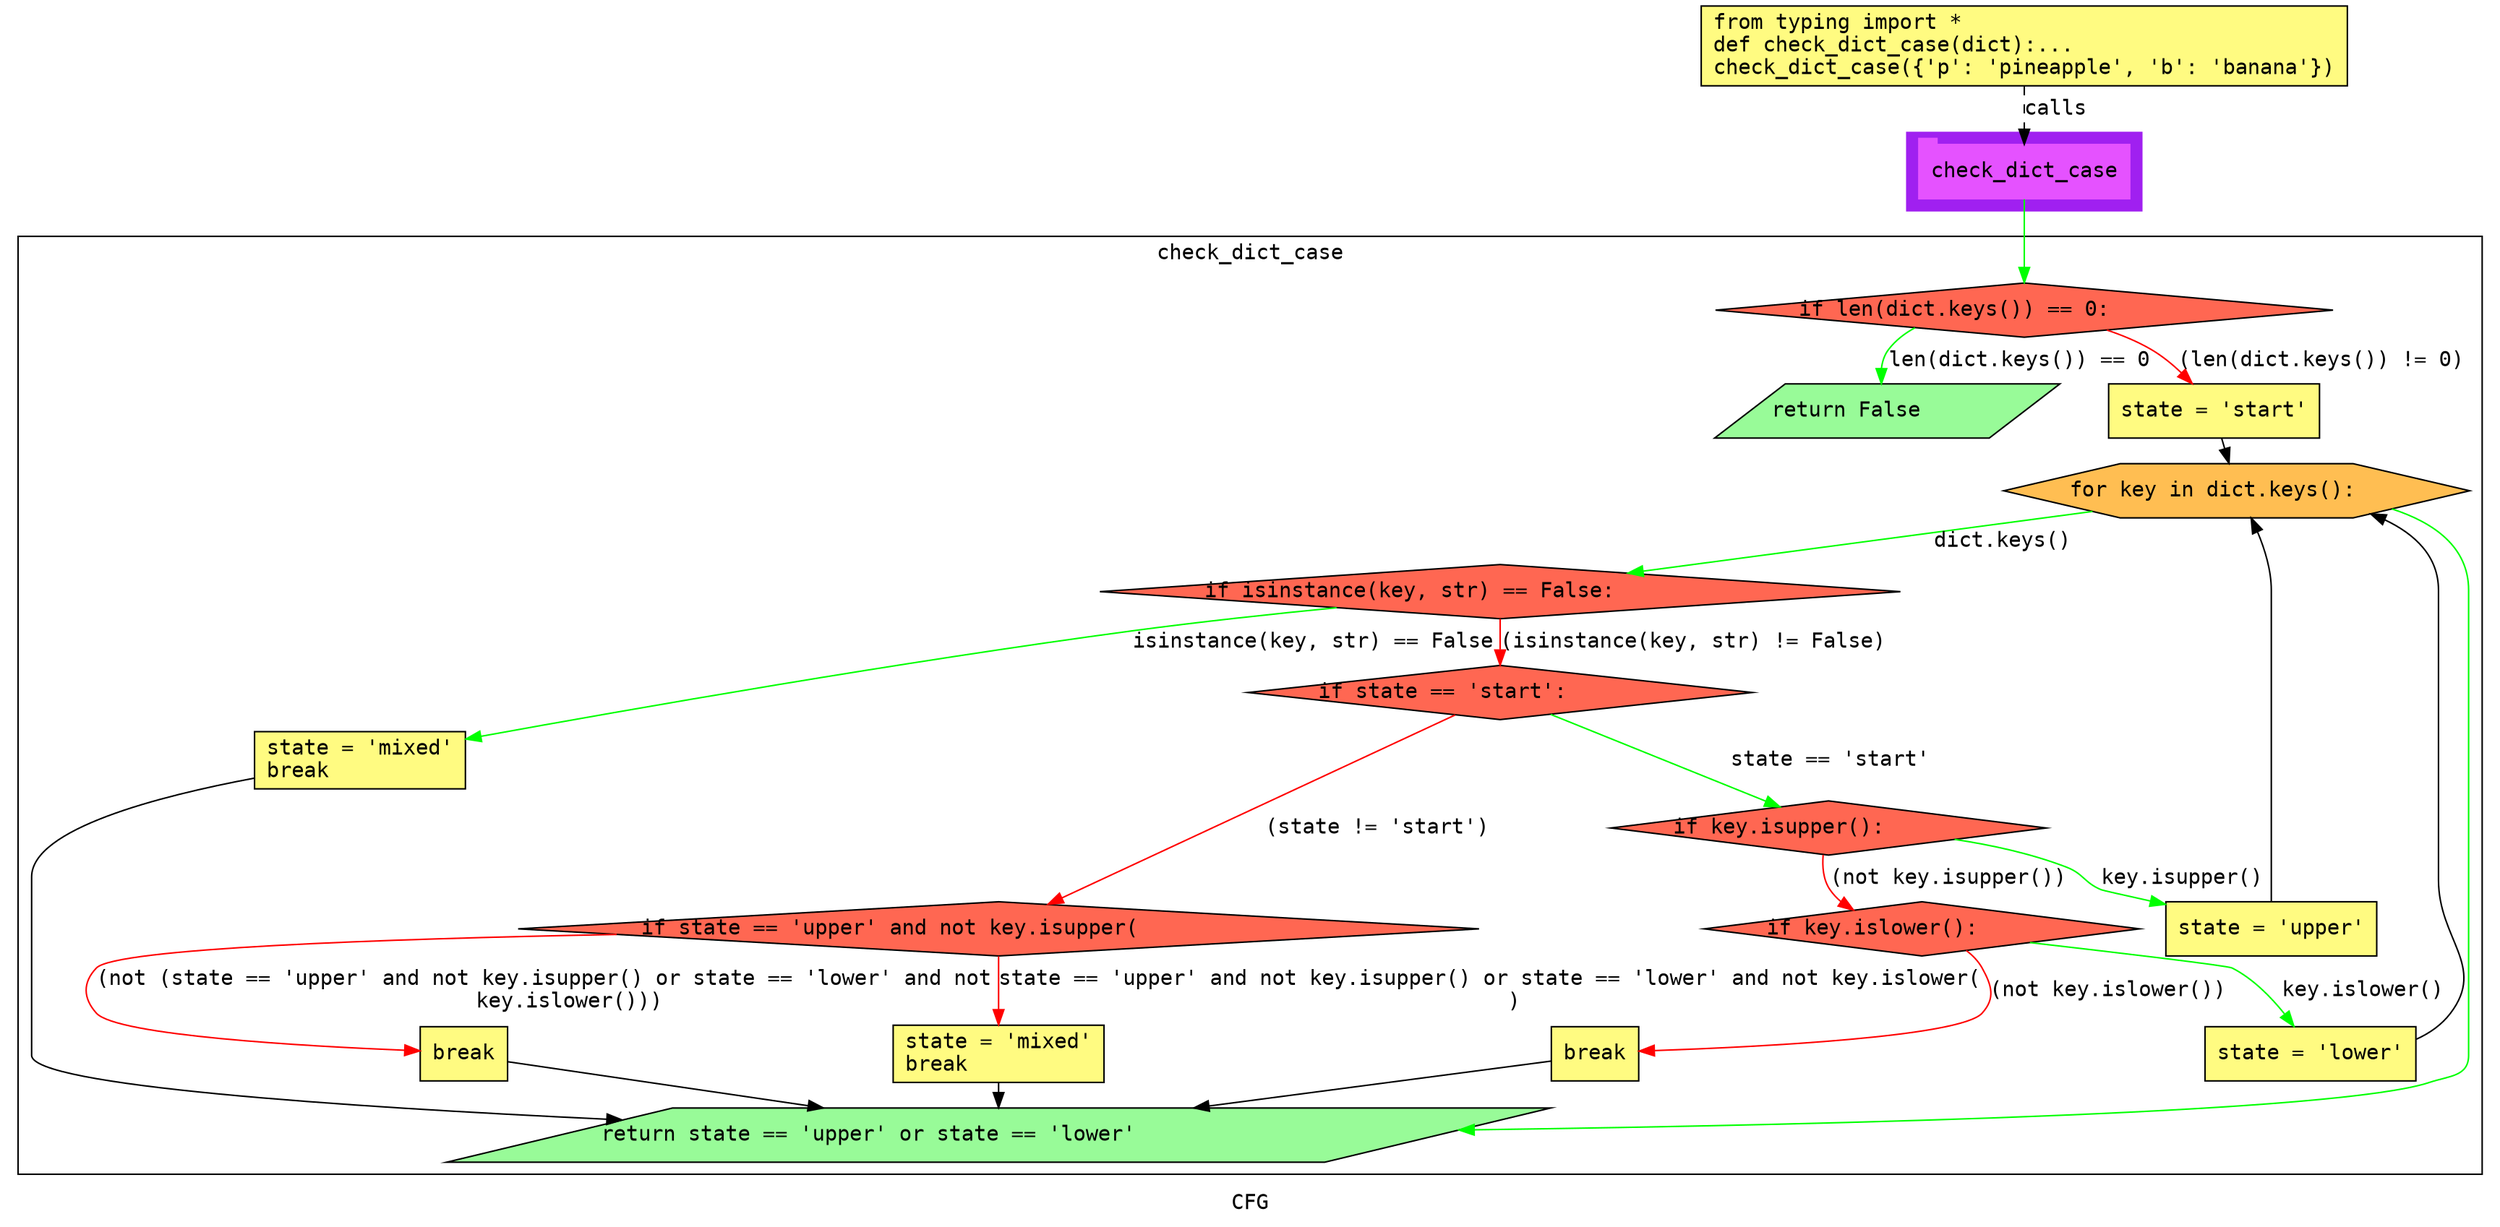digraph cluster606CFG {
	graph [bb="0,0,1652,807",
		compound=True,
		fontname="DejaVu Sans Mono",
		label=CFG,
		lheight=0.21,
		lp="826,11.5",
		lwidth=0.35,
		pack=False,
		rankdir=TB,
		ranksep=0.02
	];
	node [fontname="DejaVu Sans Mono",
		label="\N"
	];
	edge [fontname="DejaVu Sans Mono"];
	subgraph cluster_1 {
		graph [bb="1262,671,1418,723",
			color=purple,
			compound=true,
			fontname="DejaVu Sans Mono",
			label="",
			rankdir=TB,
			ranksep=0.02,
			shape=tab,
			style=filled
		];
		node [fontname="DejaVu Sans Mono"];
		edge [fontname="DejaVu Sans Mono"];
		37	[color="#E552FF",
			height=0.5,
			label=check_dict_case,
			linenum="[26]",
			pos="1340,697",
			shape=tab,
			style=filled,
			width=1.9444];
	}
	subgraph cluster4check_dict_case {
		graph [bb="8,31,1644,654",
			compound=True,
			fontname="DejaVu Sans Mono",
			label=check_dict_case,
			lheight=0.21,
			lp="826,642.5",
			lwidth=1.72,
			pack=False,
			rankdir=TB,
			ranksep=0.02
		];
		node [fontname="DejaVu Sans Mono"];
		edge [fontname="DejaVu Sans Mono"];
		subgraph cluster_3 {
			graph [color=purple,
				compound=true,
				fontname="DejaVu Sans Mono",
				label="",
				rankdir=TB,
				ranksep=0.02,
				shape=tab,
				style=filled
			];
			node [fontname="DejaVu Sans Mono"];
			edge [fontname="DejaVu Sans Mono"];
		}
		subgraph cluster_9 {
			graph [color=purple,
				compound=true,
				fontname="DejaVu Sans Mono",
				label="",
				rankdir=TB,
				ranksep=0.02,
				shape=tab,
				style=filled
			];
			node [fontname="DejaVu Sans Mono"];
			edge [fontname="DejaVu Sans Mono"];
		}
		subgraph cluster_11 {
			graph [color=purple,
				compound=true,
				fontname="DejaVu Sans Mono",
				label="",
				rankdir=TB,
				ranksep=0.02,
				shape=tab,
				style=filled
			];
			node [fontname="DejaVu Sans Mono"];
			edge [fontname="DejaVu Sans Mono"];
		}
		subgraph cluster_17 {
			graph [color=purple,
				compound=true,
				fontname="DejaVu Sans Mono",
				label="",
				rankdir=TB,
				ranksep=0.02,
				shape=tab,
				style=filled
			];
			node [fontname="DejaVu Sans Mono"];
			edge [fontname="DejaVu Sans Mono"];
		}
		subgraph cluster_28 {
			graph [color=purple,
				compound=true,
				fontname="DejaVu Sans Mono",
				label="",
				rankdir=TB,
				ranksep=0.02,
				shape=tab,
				style=filled
			];
			node [fontname="DejaVu Sans Mono"];
			edge [fontname="DejaVu Sans Mono"];
		}
		3	[fillcolor="#FF6752",
			height=0.5,
			label="if len(dict.keys()) == 0:\l",
			linenum="[3]",
			pos="1340,605",
			shape=diamond,
			style="filled,solid",
			width=5.6937];
		6	[fillcolor="#98fb98",
			height=0.5,
			label="return False\l",
			linenum="[4]",
			pos="1249,538",
			shape=parallelogram,
			style="filled,solid",
			width=3.0706];
		3 -> 6	[color=green,
			label="len(dict.keys()) == 0",
			lp="1337,571.5",
			pos="e,1245.1,556.1 1267.4,593.24 1260.7,589.66 1254.7,585.01 1250,579 1247.1,575.33 1245.7,570.83 1245.1,566.2"];
		8	[fillcolor="#FFFB81",
			height=0.5,
			label="state = 'start'\l",
			linenum="[6]",
			pos="1464,538",
			shape=rectangle,
			style="filled,solid",
			width=1.9444];
		3 -> 8	[color=red,
			label="(len(dict.keys()) != 0)",
			lp="1537,571.5",
			pos="e,1450.3,556.17 1395.4,591.77 1405.3,588.42 1415.2,584.22 1424,579 1430.8,574.92 1437.4,569.41 1443.1,563.79"];
		9	[fillcolor="#FFBE52",
			height=0.5,
			label="for key in dict.keys():\l",
			linenum="[7]",
			pos="1481,485",
			shape=hexagon,
			style="filled,solid",
			width=4.2945];
		8 -> 9	[color=black,
			pos="e,1475.3,503.25 1469.8,519.73 1470.5,517.49 1471.3,515.15 1472.1,512.8"];
		11	[fillcolor="#FF6752",
			height=0.5,
			label="if isinstance(key, str) == False:\l",
			linenum="[9]",
			pos="992,418",
			shape=diamond,
			style="filled,solid",
			width=7.3788];
		9 -> 11	[color=green,
			label="dict.keys()",
			lp="1325.5,451.5",
			pos="e,1076.9,430.28 1385.3,471.27 1299,459.81 1172.9,443.05 1086.9,431.62"];
		12	[fillcolor="#98fb98",
			height=0.5,
			label="return state == 'upper' or state == 'lower'\l",
			linenum="[24]",
			pos="659,57",
			shape=parallelogram,
			style="filled,solid",
			width=9.8206];
		9 -> 12	[color=green,
			pos="e,953.28,60.232 1584.1,472.92 1612.2,463.8 1635,447.58 1635,419 1635,419 1635,419 1635,110 1635,95.945 1622.3,96.43 1609,92 1548.8,\
71.996 1217.9,63.756 963.44,60.365"];
		14	[fillcolor="#FFFB81",
			height=0.52778,
			label="state = 'mixed'\lbreak\l",
			linenum="[10, 11]",
			pos="235,306",
			shape=rectangle,
			style="filled,solid",
			width=1.9444];
		11 -> 14	[color=green,
			label="isinstance(key, str) == False",
			lp="868,384.5",
			pos="e,305.33,320.07 883.42,407.33 841.09,403.18 792.21,397.92 748,392 594.45,371.43 416.24,340.24 315.43,321.92"];
		15	[fillcolor="#FF6752",
			height=0.5,
			label="if state == 'start':\l",
			linenum="[12]",
			pos="992,351",
			shape=diamond,
			style="filled,solid",
			width=4.6469];
		11 -> 15	[color=red,
			label="(isinstance(key, str) != False)",
			lp="1120,384.5",
			pos="e,992,369.19 992,399.92 992,393.7 992,386.5 992,379.6"];
		14 -> 12	[color=black,
			pos="e,416.74,66.723 164.82,294.11 101.1,282.18 17,260.39 17,228.5 17,228.5 17,228.5 17,110 17,89.542 226.84,75.48 406.58,67.187"];
		17	[fillcolor="#FF6752",
			height=0.5,
			label="if key.isupper():\l",
			linenum="[13]",
			pos="1210,261",
			shape=diamond,
			style="filled,solid",
			width=4.0085];
		15 -> 17	[color=green,
			label="state == 'start'",
			lp="1211.5,306",
			pos="e,1177.8,275 1025.6,336.44 1064,320.92 1127,295.49 1168.5,278.74"];
		19	[fillcolor="#FF6752",
			height=0.5,
			label="if state == 'upper' and not key.isupper(\l",
			linenum="[19]",
			pos="659,194",
			shape=diamond,
			style="filled,solid",
			width=8.8597];
		15 -> 19	[color=red,
			label="(state != 'start')",
			lp="910.5,261",
			pos="e,691.83,210.28 962.16,336.11 902.69,308.43 769.3,246.34 701.02,214.56"];
		26	[fillcolor="#FFFB81",
			height=0.5,
			label="state = 'upper'\l",
			linenum="[14]",
			pos="1504,194",
			shape=rectangle,
			style="filled,solid",
			width=1.9444];
		17 -> 26	[color=green,
			label="key.isupper()",
			lp="1445,227.5",
			pos="e,1433.7,210.3 1293.7,253.42 1318.2,249.73 1344.7,243.98 1368,235 1379.4,230.62 1379.7,224.73 1391,220 1392,219.57 1405.9,216.44 \
1423.5,212.54"];
		28	[fillcolor="#FF6752",
			height=0.5,
			label="if key.islower():\l",
			linenum="[15]",
			pos="1272,194",
			shape=diamond,
			style="filled,solid",
			width=4.0085];
		17 -> 28	[color=red,
			label="(not key.isupper())",
			lp="1289.5,227.5",
			pos="e,1226.6,206.41 1206.5,243.15 1205.8,235.47 1206.4,226.64 1211,220 1213,217.04 1215.5,214.42 1218.3,212.12"];
		26 -> 9	[color=black,
			pos="e,1490.6,466.92 1504,212.11 1504,225.21 1504,243.75 1504,260 1504,419 1504,419 1504,419 1504,432.15 1499.8,445.98 1494.9,457.48"];
		30	[fillcolor="#FFFB81",
			height=0.5,
			label="state = 'lower'\l",
			linenum="[16]",
			pos="1530,111",
			shape=rectangle,
			style="filled,solid",
			width=1.9444];
		28 -> 30	[color=green,
			label="key.islower()",
			lp="1565,153",
			pos="e,1519,129.26 1343.4,184.91 1401.7,178.22 1474.9,169.57 1478,168 1491.8,160.99 1503.7,148.78 1512.7,137.55"];
		32	[fillcolor="#FFFB81",
			height=0.5,
			label="break\l",
			linenum="[18]",
			pos="1055,111",
			shape=rectangle,
			style="filled,solid",
			width=0.80556];
		28 -> 32	[color=red,
			label="(not key.islower())",
			lp="1395.5,153",
			pos="e,1084.4,112.8 1301.5,179.64 1305.7,176.44 1309.5,172.58 1312,168 1318.5,156.34 1320.9,147.89 1312,138 1297.7,122.21 1163.3,115.54 \
1094.8,113.15"];
		30 -> 9	[color=black,
			pos="e,1570,469.67 1600.3,120.7 1609.1,124.68 1617.1,130.25 1623,138 1646.9,169.46 1615,187.01 1615,226.5 1615,419 1615,419 1615,419 \
1615,441.41 1599.6,456.1 1579.3,465.72"];
		32 -> 12	[color=black,
			pos="e,788.65,75.025 1025.9,106.18 978.34,99.933 881.07,87.16 798.63,76.335"];
		20	[fillcolor="#FFFB81",
			height=0.52778,
			label="state = 'mixed'\lbreak\l",
			linenum="[20, 21]",
			pos="659,111",
			shape=rectangle,
			style="filled,solid",
			width=1.9444];
		19 -> 20	[color=red,
			label="state == 'upper' and not key.isupper() or state == 'lower' and not key.islower(
    )",
			lp="985,153",
			pos="e,659,130.28 659,175.82 659,165.58 659,152.33 659,140.55"];
		22	[fillcolor="#FFFB81",
			height=0.5,
			label="break\l",
			linenum="[23]",
			pos="304,111",
			shape=rectangle,
			style="filled,solid",
			width=0.80556];
		19 -> 22	[color=red,
			label="(not (state == 'upper' and not key.isupper() or state == 'lower' and not
    key.islower()))",
			lp="357.5,153",
			pos="e,274.74,112.97 405.86,190.29 248.04,187.3 72.518,181.05 60,168 50.771,158.38 51.085,147.92 60,138 73.389,123.11 198.75,116.07 264.37,\
113.38"];
		20 -> 12	[color=black,
			pos="e,659,75.216 659,91.813 659,89.708 659,87.527 659,85.334"];
		22 -> 12	[color=black,
			pos="e,542.6,75.05 333.05,105.74 376.39,99.397 460.57,87.065 532.53,76.525"];
	}
	1	[fillcolor="#FFFB81",
		height=0.73611,
		label="from typing import *\ldef check_dict_case(dict):...\lcheck_dict_case({'p': 'pineapple', 'b': 'banana'})\l",
		linenum="[1]",
		pos="1340,780.5",
		shape=rectangle,
		style="filled,solid",
		width=5.9583];
	1 -> 37	[label=calls,
		lp="1361,738.5",
		pos="e,1340,715.13 1340,753.71 1340,744.66 1340,734.47 1340,725.3",
		style=dashed];
	37 -> 3	[color=green,
		pos="e,1340,623.3 1340,678.65 1340,665.82 1340,648.11 1340,633.38"];
}
